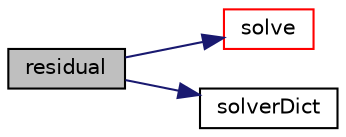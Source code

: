 digraph "residual"
{
  bgcolor="transparent";
  edge [fontname="Helvetica",fontsize="10",labelfontname="Helvetica",labelfontsize="10"];
  node [fontname="Helvetica",fontsize="10",shape=record];
  rankdir="LR";
  Node1 [label="residual",height=0.2,width=0.4,color="black", fillcolor="grey75", style="filled" fontcolor="black"];
  Node1 -> Node2 [color="midnightblue",fontsize="10",style="solid",fontname="Helvetica"];
  Node2 [label="solve",height=0.2,width=0.4,color="red",URL="$classFoam_1_1fvMatrix.html#a30785cf2e39d95d00a9f64fcdf0e3cfe",tooltip="Solve returning the solution statistics. "];
  Node1 -> Node3 [color="midnightblue",fontsize="10",style="solid",fontname="Helvetica"];
  Node3 [label="solverDict",height=0.2,width=0.4,color="black",URL="$classFoam_1_1fvMatrix.html#a02fe46a5a13a0e84732c5befc213fbe4",tooltip="Return the solver dictionary taking into account finalIteration. "];
}
